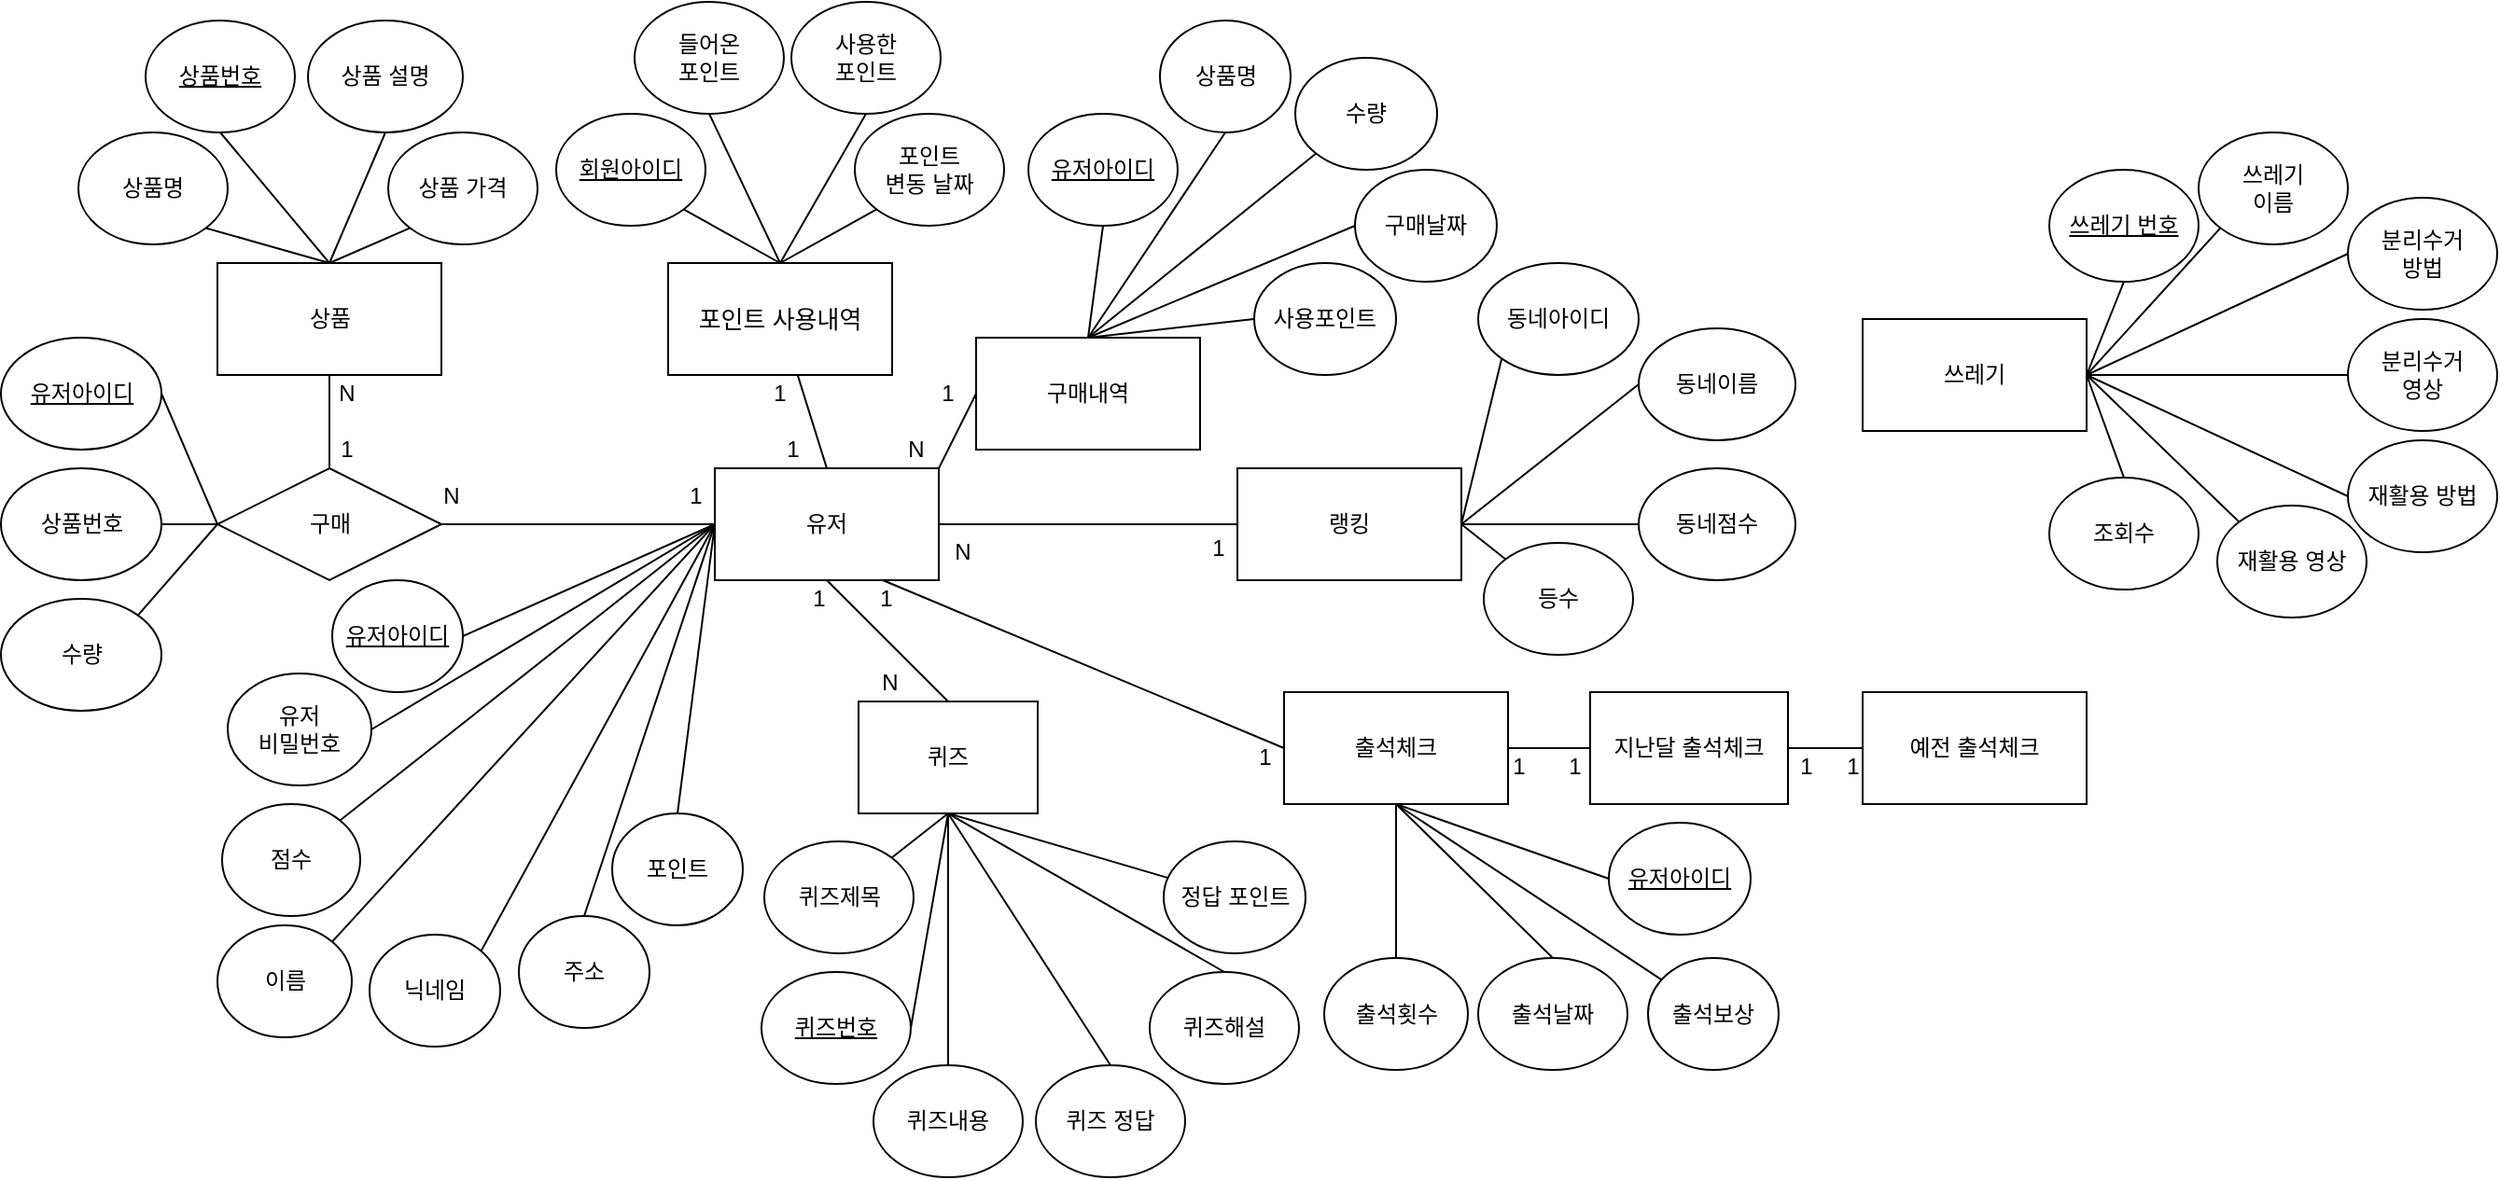 <mxfile version="22.1.11" type="github">
  <diagram name="Page-1" id="ulOpeF8nahXcdeIZI8J-">
    <mxGraphModel dx="2190" dy="2034" grid="1" gridSize="10" guides="1" tooltips="1" connect="1" arrows="1" fold="1" page="1" pageScale="1" pageWidth="827" pageHeight="1169" math="0" shadow="0">
      <root>
        <mxCell id="0" />
        <mxCell id="1" parent="0" />
        <mxCell id="NCgDVOWuUd7d639b9hfE-2" value="유저" style="rounded=0;whiteSpace=wrap;html=1;" parent="1" vertex="1">
          <mxGeometry x="-5" y="110" width="120" height="60" as="geometry" />
        </mxCell>
        <mxCell id="NCgDVOWuUd7d639b9hfE-3" value="상품" style="rounded=0;whiteSpace=wrap;html=1;" parent="1" vertex="1">
          <mxGeometry x="-271.5" width="120" height="60" as="geometry" />
        </mxCell>
        <mxCell id="NCgDVOWuUd7d639b9hfE-4" value="&lt;font style=&quot;font-size: 12px;&quot;&gt;쓰레기&lt;/font&gt;" style="rounded=0;whiteSpace=wrap;html=1;" parent="1" vertex="1">
          <mxGeometry x="610" y="30" width="120" height="60" as="geometry" />
        </mxCell>
        <mxCell id="NCgDVOWuUd7d639b9hfE-5" value="&lt;u&gt;쓰레기 번호&lt;/u&gt;" style="ellipse;whiteSpace=wrap;html=1;" parent="1" vertex="1">
          <mxGeometry x="710" y="-50" width="80" height="60" as="geometry" />
        </mxCell>
        <mxCell id="NCgDVOWuUd7d639b9hfE-6" value="&lt;u&gt;유저아이디&lt;/u&gt;" style="ellipse;whiteSpace=wrap;html=1;" parent="1" vertex="1">
          <mxGeometry x="474" y="300" width="76" height="60" as="geometry" />
        </mxCell>
        <mxCell id="NCgDVOWuUd7d639b9hfE-7" value="&lt;u&gt;회원아이디&lt;/u&gt;" style="ellipse;whiteSpace=wrap;html=1;" parent="1" vertex="1">
          <mxGeometry x="-90" y="-80" width="80" height="60" as="geometry" />
        </mxCell>
        <mxCell id="NCgDVOWuUd7d639b9hfE-8" value="출석보상" style="ellipse;whiteSpace=wrap;html=1;" parent="1" vertex="1">
          <mxGeometry x="495" y="372.5" width="70" height="60" as="geometry" />
        </mxCell>
        <mxCell id="NCgDVOWuUd7d639b9hfE-9" value="출석날짜" style="ellipse;whiteSpace=wrap;html=1;" parent="1" vertex="1">
          <mxGeometry x="404" y="372.5" width="80" height="60" as="geometry" />
        </mxCell>
        <mxCell id="NCgDVOWuUd7d639b9hfE-10" value="출석횟수" style="ellipse;whiteSpace=wrap;html=1;" parent="1" vertex="1">
          <mxGeometry x="321.5" y="372.5" width="77" height="60" as="geometry" />
        </mxCell>
        <mxCell id="NCgDVOWuUd7d639b9hfE-11" value="&lt;u&gt;퀴즈번호&lt;/u&gt;" style="ellipse;whiteSpace=wrap;html=1;" parent="1" vertex="1">
          <mxGeometry x="20" y="380" width="80" height="60" as="geometry" />
        </mxCell>
        <mxCell id="NCgDVOWuUd7d639b9hfE-12" value="상품 가격" style="ellipse;whiteSpace=wrap;html=1;" parent="1" vertex="1">
          <mxGeometry x="-180" y="-70" width="80" height="60" as="geometry" />
        </mxCell>
        <mxCell id="NCgDVOWuUd7d639b9hfE-13" value="상품 설명" style="ellipse;whiteSpace=wrap;html=1;" parent="1" vertex="1">
          <mxGeometry x="-223" y="-130" width="83" height="60" as="geometry" />
        </mxCell>
        <mxCell id="NCgDVOWuUd7d639b9hfE-14" value="&lt;u&gt;상품번호&lt;/u&gt;" style="ellipse;whiteSpace=wrap;html=1;" parent="1" vertex="1">
          <mxGeometry x="-310" y="-130" width="80" height="60" as="geometry" />
        </mxCell>
        <mxCell id="NCgDVOWuUd7d639b9hfE-15" value="상품명" style="ellipse;whiteSpace=wrap;html=1;" parent="1" vertex="1">
          <mxGeometry x="-346" y="-70" width="80" height="60" as="geometry" />
        </mxCell>
        <mxCell id="NCgDVOWuUd7d639b9hfE-16" value="&lt;u&gt;유저아이디&lt;/u&gt;" style="ellipse;whiteSpace=wrap;html=1;" parent="1" vertex="1">
          <mxGeometry x="-210" y="170" width="70" height="60" as="geometry" />
        </mxCell>
        <mxCell id="NCgDVOWuUd7d639b9hfE-18" value="포인트" style="ellipse;whiteSpace=wrap;html=1;" parent="1" vertex="1">
          <mxGeometry x="-60" y="295" width="70" height="60" as="geometry" />
        </mxCell>
        <mxCell id="NCgDVOWuUd7d639b9hfE-20" value="주소" style="ellipse;whiteSpace=wrap;html=1;" parent="1" vertex="1">
          <mxGeometry x="-110" y="350" width="70" height="60" as="geometry" />
        </mxCell>
        <mxCell id="NCgDVOWuUd7d639b9hfE-21" value="이름" style="ellipse;whiteSpace=wrap;html=1;" parent="1" vertex="1">
          <mxGeometry x="-271.5" y="355" width="72" height="60" as="geometry" />
        </mxCell>
        <mxCell id="NCgDVOWuUd7d639b9hfE-22" value="유저&lt;br&gt;비밀번호" style="ellipse;whiteSpace=wrap;html=1;" parent="1" vertex="1">
          <mxGeometry x="-266" y="220" width="77" height="60" as="geometry" />
        </mxCell>
        <mxCell id="NCgDVOWuUd7d639b9hfE-23" value="" style="endArrow=none;html=1;rounded=0;exitX=1;exitY=0.5;exitDx=0;exitDy=0;entryX=0;entryY=0.5;entryDx=0;entryDy=0;" parent="1" source="NCgDVOWuUd7d639b9hfE-16" target="NCgDVOWuUd7d639b9hfE-2" edge="1">
          <mxGeometry width="50" height="50" relative="1" as="geometry">
            <mxPoint x="390" y="340" as="sourcePoint" />
            <mxPoint x="35" y="280" as="targetPoint" />
          </mxGeometry>
        </mxCell>
        <mxCell id="NCgDVOWuUd7d639b9hfE-25" value="" style="endArrow=none;html=1;rounded=0;exitX=1;exitY=0;exitDx=0;exitDy=0;entryX=0;entryY=0.5;entryDx=0;entryDy=0;" parent="1" source="NCgDVOWuUd7d639b9hfE-19" target="NCgDVOWuUd7d639b9hfE-2" edge="1">
          <mxGeometry width="50" height="50" relative="1" as="geometry">
            <mxPoint x="340" y="500" as="sourcePoint" />
            <mxPoint x="390" y="450" as="targetPoint" />
          </mxGeometry>
        </mxCell>
        <mxCell id="NCgDVOWuUd7d639b9hfE-26" value="" style="endArrow=none;html=1;rounded=0;exitX=0.5;exitY=0;exitDx=0;exitDy=0;entryX=0;entryY=0.5;entryDx=0;entryDy=0;" parent="1" source="NCgDVOWuUd7d639b9hfE-20" target="NCgDVOWuUd7d639b9hfE-2" edge="1">
          <mxGeometry width="50" height="50" relative="1" as="geometry">
            <mxPoint x="350" y="510" as="sourcePoint" />
            <mxPoint x="400" y="460" as="targetPoint" />
          </mxGeometry>
        </mxCell>
        <mxCell id="NCgDVOWuUd7d639b9hfE-27" value="" style="endArrow=none;html=1;rounded=0;exitX=1;exitY=0;exitDx=0;exitDy=0;entryX=0;entryY=0.5;entryDx=0;entryDy=0;" parent="1" source="NCgDVOWuUd7d639b9hfE-21" target="NCgDVOWuUd7d639b9hfE-2" edge="1">
          <mxGeometry width="50" height="50" relative="1" as="geometry">
            <mxPoint x="360" y="520" as="sourcePoint" />
            <mxPoint x="410" y="470" as="targetPoint" />
          </mxGeometry>
        </mxCell>
        <mxCell id="NCgDVOWuUd7d639b9hfE-28" value="" style="endArrow=none;html=1;rounded=0;exitX=0.5;exitY=0;exitDx=0;exitDy=0;entryX=0;entryY=0.5;entryDx=0;entryDy=0;" parent="1" source="NCgDVOWuUd7d639b9hfE-18" target="NCgDVOWuUd7d639b9hfE-2" edge="1">
          <mxGeometry width="50" height="50" relative="1" as="geometry">
            <mxPoint x="370" y="530" as="sourcePoint" />
            <mxPoint x="420" y="480" as="targetPoint" />
          </mxGeometry>
        </mxCell>
        <mxCell id="NCgDVOWuUd7d639b9hfE-29" value="" style="endArrow=none;html=1;rounded=0;exitX=1;exitY=0;exitDx=0;exitDy=0;entryX=0;entryY=0.5;entryDx=0;entryDy=0;" parent="1" source="NCgDVOWuUd7d639b9hfE-17" target="NCgDVOWuUd7d639b9hfE-2" edge="1">
          <mxGeometry width="50" height="50" relative="1" as="geometry">
            <mxPoint x="380" y="540" as="sourcePoint" />
            <mxPoint x="430" y="490" as="targetPoint" />
          </mxGeometry>
        </mxCell>
        <mxCell id="NCgDVOWuUd7d639b9hfE-30" value="" style="endArrow=none;html=1;rounded=0;exitX=0.5;exitY=0;exitDx=0;exitDy=0;entryX=0.5;entryY=1;entryDx=0;entryDy=0;" parent="1" source="NCgDVOWuUd7d639b9hfE-41" target="NCgDVOWuUd7d639b9hfE-3" edge="1">
          <mxGeometry width="50" height="50" relative="1" as="geometry">
            <mxPoint x="240" y="160" as="sourcePoint" />
            <mxPoint x="170" y="-30" as="targetPoint" />
          </mxGeometry>
        </mxCell>
        <mxCell id="NCgDVOWuUd7d639b9hfE-31" value="" style="endArrow=none;html=1;rounded=0;entryX=0.5;entryY=1;entryDx=0;entryDy=0;exitX=0.5;exitY=0;exitDx=0;exitDy=0;" parent="1" source="NCgDVOWuUd7d639b9hfE-3" target="NCgDVOWuUd7d639b9hfE-13" edge="1">
          <mxGeometry width="50" height="50" relative="1" as="geometry">
            <mxPoint x="360" y="110" as="sourcePoint" />
            <mxPoint x="410" y="60" as="targetPoint" />
          </mxGeometry>
        </mxCell>
        <mxCell id="NCgDVOWuUd7d639b9hfE-32" value="" style="endArrow=none;html=1;rounded=0;entryX=0;entryY=1;entryDx=0;entryDy=0;exitX=0.5;exitY=0;exitDx=0;exitDy=0;" parent="1" source="NCgDVOWuUd7d639b9hfE-3" target="NCgDVOWuUd7d639b9hfE-12" edge="1">
          <mxGeometry width="50" height="50" relative="1" as="geometry">
            <mxPoint x="545" y="90" as="sourcePoint" />
            <mxPoint x="595" y="40" as="targetPoint" />
          </mxGeometry>
        </mxCell>
        <mxCell id="NCgDVOWuUd7d639b9hfE-33" value="" style="endArrow=none;html=1;rounded=0;entryX=0.5;entryY=1;entryDx=0;entryDy=0;exitX=0.5;exitY=0;exitDx=0;exitDy=0;" parent="1" source="NCgDVOWuUd7d639b9hfE-3" target="NCgDVOWuUd7d639b9hfE-14" edge="1">
          <mxGeometry width="50" height="50" relative="1" as="geometry">
            <mxPoint x="465" y="55" as="sourcePoint" />
            <mxPoint x="515" y="5" as="targetPoint" />
          </mxGeometry>
        </mxCell>
        <mxCell id="NCgDVOWuUd7d639b9hfE-34" value="" style="endArrow=none;html=1;rounded=0;entryX=0;entryY=0.5;entryDx=0;entryDy=0;exitX=1;exitY=0.5;exitDx=0;exitDy=0;" parent="1" source="NCgDVOWuUd7d639b9hfE-41" target="NCgDVOWuUd7d639b9hfE-2" edge="1">
          <mxGeometry width="50" height="50" relative="1" as="geometry">
            <mxPoint x="364" y="380" as="sourcePoint" />
            <mxPoint x="414" y="330" as="targetPoint" />
          </mxGeometry>
        </mxCell>
        <mxCell id="NCgDVOWuUd7d639b9hfE-35" value="" style="endArrow=none;html=1;rounded=0;entryX=0.5;entryY=1;entryDx=0;entryDy=0;exitX=0.5;exitY=0;exitDx=0;exitDy=0;" parent="1" source="NCgDVOWuUd7d639b9hfE-42" target="NCgDVOWuUd7d639b9hfE-2" edge="1">
          <mxGeometry width="50" height="50" relative="1" as="geometry">
            <mxPoint x="250" y="650" as="sourcePoint" />
            <mxPoint x="625" y="490" as="targetPoint" />
          </mxGeometry>
        </mxCell>
        <mxCell id="NCgDVOWuUd7d639b9hfE-36" value="" style="endArrow=none;html=1;rounded=0;exitX=0.5;exitY=1;exitDx=0;exitDy=0;entryX=0.5;entryY=0;entryDx=0;entryDy=0;" parent="1" source="NCgDVOWuUd7d639b9hfE-59" target="NCgDVOWuUd7d639b9hfE-10" edge="1">
          <mxGeometry width="50" height="50" relative="1" as="geometry">
            <mxPoint x="262" y="490" as="sourcePoint" />
            <mxPoint x="390" y="330" as="targetPoint" />
          </mxGeometry>
        </mxCell>
        <mxCell id="NCgDVOWuUd7d639b9hfE-37" value="" style="endArrow=none;html=1;rounded=0;entryX=0.75;entryY=1;entryDx=0;entryDy=0;exitX=0;exitY=0.5;exitDx=0;exitDy=0;" parent="1" source="NCgDVOWuUd7d639b9hfE-59" target="NCgDVOWuUd7d639b9hfE-2" edge="1">
          <mxGeometry width="50" height="50" relative="1" as="geometry">
            <mxPoint x="600" y="590" as="sourcePoint" />
            <mxPoint x="650" y="540" as="targetPoint" />
          </mxGeometry>
        </mxCell>
        <mxCell id="NCgDVOWuUd7d639b9hfE-38" value="" style="endArrow=none;html=1;rounded=0;entryX=0;entryY=0.5;entryDx=0;entryDy=0;exitX=0.5;exitY=1;exitDx=0;exitDy=0;" parent="1" source="NCgDVOWuUd7d639b9hfE-59" target="NCgDVOWuUd7d639b9hfE-6" edge="1">
          <mxGeometry width="50" height="50" relative="1" as="geometry">
            <mxPoint x="310" y="760" as="sourcePoint" />
            <mxPoint x="556" y="870" as="targetPoint" />
          </mxGeometry>
        </mxCell>
        <mxCell id="NCgDVOWuUd7d639b9hfE-39" value="" style="endArrow=none;html=1;rounded=0;exitX=0.5;exitY=1;exitDx=0;exitDy=0;" parent="1" source="NCgDVOWuUd7d639b9hfE-59" target="NCgDVOWuUd7d639b9hfE-8" edge="1">
          <mxGeometry width="50" height="50" relative="1" as="geometry">
            <mxPoint x="310" y="760" as="sourcePoint" />
            <mxPoint x="686" y="910" as="targetPoint" />
          </mxGeometry>
        </mxCell>
        <mxCell id="NCgDVOWuUd7d639b9hfE-40" value="" style="endArrow=none;html=1;rounded=0;entryX=1;entryY=1;entryDx=0;entryDy=0;exitX=0.5;exitY=0;exitDx=0;exitDy=0;" parent="1" source="NCgDVOWuUd7d639b9hfE-3" target="NCgDVOWuUd7d639b9hfE-15" edge="1">
          <mxGeometry width="50" height="50" relative="1" as="geometry">
            <mxPoint x="485" y="-70" as="sourcePoint" />
            <mxPoint x="535" y="-120" as="targetPoint" />
          </mxGeometry>
        </mxCell>
        <mxCell id="NCgDVOWuUd7d639b9hfE-41" value="구매" style="shape=rhombus;perimeter=rhombusPerimeter;whiteSpace=wrap;html=1;align=center;" parent="1" vertex="1">
          <mxGeometry x="-271.5" y="110" width="120" height="60" as="geometry" />
        </mxCell>
        <mxCell id="NCgDVOWuUd7d639b9hfE-42" value="퀴즈" style="rounded=0;whiteSpace=wrap;html=1;" parent="1" vertex="1">
          <mxGeometry x="72" y="235" width="96" height="60" as="geometry" />
        </mxCell>
        <mxCell id="NCgDVOWuUd7d639b9hfE-46" value="" style="endArrow=none;html=1;rounded=0;entryX=0.5;entryY=0;entryDx=0;entryDy=0;exitX=0.5;exitY=1;exitDx=0;exitDy=0;" parent="1" source="NCgDVOWuUd7d639b9hfE-59" target="NCgDVOWuUd7d639b9hfE-9" edge="1">
          <mxGeometry width="50" height="50" relative="1" as="geometry">
            <mxPoint x="310" y="760" as="sourcePoint" />
            <mxPoint x="576" y="1020" as="targetPoint" />
          </mxGeometry>
        </mxCell>
        <mxCell id="NCgDVOWuUd7d639b9hfE-47" value="" style="endArrow=none;html=1;rounded=0;entryX=1;entryY=0.5;entryDx=0;entryDy=0;exitX=0.5;exitY=1;exitDx=0;exitDy=0;" parent="1" source="NCgDVOWuUd7d639b9hfE-42" target="NCgDVOWuUd7d639b9hfE-11" edge="1">
          <mxGeometry width="50" height="50" relative="1" as="geometry">
            <mxPoint x="110" y="530" as="sourcePoint" />
            <mxPoint x="455" y="750" as="targetPoint" />
          </mxGeometry>
        </mxCell>
        <mxCell id="NCgDVOWuUd7d639b9hfE-48" value="" style="endArrow=none;html=1;rounded=0;exitX=0.5;exitY=1;exitDx=0;exitDy=0;entryX=1;entryY=0;entryDx=0;entryDy=0;" parent="1" source="NCgDVOWuUd7d639b9hfE-42" target="NCgDVOWuUd7d639b9hfE-53" edge="1">
          <mxGeometry width="50" height="50" relative="1" as="geometry">
            <mxPoint x="415" y="810" as="sourcePoint" />
            <mxPoint x="465" y="760" as="targetPoint" />
          </mxGeometry>
        </mxCell>
        <mxCell id="NCgDVOWuUd7d639b9hfE-49" value="" style="endArrow=none;html=1;rounded=0;entryX=0.5;entryY=0;entryDx=0;entryDy=0;exitX=0.5;exitY=1;exitDx=0;exitDy=0;" parent="1" source="NCgDVOWuUd7d639b9hfE-42" target="NCgDVOWuUd7d639b9hfE-55" edge="1">
          <mxGeometry width="50" height="50" relative="1" as="geometry">
            <mxPoint x="120" y="560" as="sourcePoint" />
            <mxPoint x="475" y="770" as="targetPoint" />
          </mxGeometry>
        </mxCell>
        <mxCell id="NCgDVOWuUd7d639b9hfE-50" value="" style="endArrow=none;html=1;rounded=0;entryX=0.5;entryY=0;entryDx=0;entryDy=0;exitX=0.5;exitY=1;exitDx=0;exitDy=0;" parent="1" source="NCgDVOWuUd7d639b9hfE-42" target="NCgDVOWuUd7d639b9hfE-56" edge="1">
          <mxGeometry width="50" height="50" relative="1" as="geometry">
            <mxPoint x="120" y="560" as="sourcePoint" />
            <mxPoint x="485" y="780" as="targetPoint" />
          </mxGeometry>
        </mxCell>
        <mxCell id="NCgDVOWuUd7d639b9hfE-51" value="" style="endArrow=none;html=1;rounded=0;exitX=0.5;exitY=0;exitDx=0;exitDy=0;entryX=0.5;entryY=1;entryDx=0;entryDy=0;" parent="1" source="NCgDVOWuUd7d639b9hfE-57" target="NCgDVOWuUd7d639b9hfE-42" edge="1">
          <mxGeometry width="50" height="50" relative="1" as="geometry">
            <mxPoint x="445" y="840" as="sourcePoint" />
            <mxPoint x="130" y="550" as="targetPoint" />
          </mxGeometry>
        </mxCell>
        <mxCell id="NCgDVOWuUd7d639b9hfE-52" value="" style="endArrow=none;html=1;rounded=0;entryX=0.5;entryY=1;entryDx=0;entryDy=0;" parent="1" source="NCgDVOWuUd7d639b9hfE-54" target="NCgDVOWuUd7d639b9hfE-42" edge="1">
          <mxGeometry width="50" height="50" relative="1" as="geometry">
            <mxPoint x="455" y="850" as="sourcePoint" />
            <mxPoint x="505" y="800" as="targetPoint" />
          </mxGeometry>
        </mxCell>
        <mxCell id="NCgDVOWuUd7d639b9hfE-53" value="퀴즈제목" style="ellipse;whiteSpace=wrap;html=1;" parent="1" vertex="1">
          <mxGeometry x="21.5" y="310" width="80" height="60" as="geometry" />
        </mxCell>
        <mxCell id="NCgDVOWuUd7d639b9hfE-54" value="정답 포인트" style="ellipse;whiteSpace=wrap;html=1;" parent="1" vertex="1">
          <mxGeometry x="235.5" y="310" width="76" height="60" as="geometry" />
        </mxCell>
        <mxCell id="NCgDVOWuUd7d639b9hfE-55" value="퀴즈내용" style="ellipse;whiteSpace=wrap;html=1;" parent="1" vertex="1">
          <mxGeometry x="80" y="430" width="80" height="60" as="geometry" />
        </mxCell>
        <mxCell id="NCgDVOWuUd7d639b9hfE-56" value="퀴즈 정답" style="ellipse;whiteSpace=wrap;html=1;" parent="1" vertex="1">
          <mxGeometry x="167" y="430" width="80" height="60" as="geometry" />
        </mxCell>
        <mxCell id="NCgDVOWuUd7d639b9hfE-57" value="퀴즈해설" style="ellipse;whiteSpace=wrap;html=1;" parent="1" vertex="1">
          <mxGeometry x="228" y="380" width="80" height="60" as="geometry" />
        </mxCell>
        <mxCell id="NCgDVOWuUd7d639b9hfE-59" value="출석체크" style="rounded=0;whiteSpace=wrap;html=1;" parent="1" vertex="1">
          <mxGeometry x="300" y="230" width="120" height="60" as="geometry" />
        </mxCell>
        <mxCell id="NCgDVOWuUd7d639b9hfE-61" value="1" style="text;html=1;strokeColor=none;fillColor=none;align=center;verticalAlign=middle;whiteSpace=wrap;rounded=0;" parent="1" vertex="1">
          <mxGeometry x="-217" y="90" width="30" height="20" as="geometry" />
        </mxCell>
        <mxCell id="NCgDVOWuUd7d639b9hfE-62" value="" style="endArrow=none;html=1;rounded=0;entryX=1;entryY=0.5;entryDx=0;entryDy=0;exitX=0;exitY=0.5;exitDx=0;exitDy=0;" parent="1" source="NCgDVOWuUd7d639b9hfE-64" target="NCgDVOWuUd7d639b9hfE-59" edge="1">
          <mxGeometry width="50" height="50" relative="1" as="geometry">
            <mxPoint x="296" y="980" as="sourcePoint" />
            <mxPoint x="346" y="760" as="targetPoint" />
          </mxGeometry>
        </mxCell>
        <mxCell id="NCgDVOWuUd7d639b9hfE-63" value="" style="endArrow=none;html=1;rounded=0;exitX=1;exitY=0.5;exitDx=0;exitDy=0;entryX=0;entryY=0.5;entryDx=0;entryDy=0;" parent="1" source="NCgDVOWuUd7d639b9hfE-2" target="NCgDVOWuUd7d639b9hfE-72" edge="1">
          <mxGeometry width="50" height="50" relative="1" as="geometry">
            <mxPoint x="550" y="530" as="sourcePoint" />
            <mxPoint x="450" y="450" as="targetPoint" />
          </mxGeometry>
        </mxCell>
        <mxCell id="NCgDVOWuUd7d639b9hfE-64" value="지난달 출석체크" style="rounded=0;whiteSpace=wrap;html=1;" parent="1" vertex="1">
          <mxGeometry x="464" y="230" width="106" height="60" as="geometry" />
        </mxCell>
        <mxCell id="NCgDVOWuUd7d639b9hfE-65" value="" style="endArrow=none;html=1;rounded=0;entryX=1;entryY=0.5;entryDx=0;entryDy=0;" parent="1" source="NCgDVOWuUd7d639b9hfE-66" target="NCgDVOWuUd7d639b9hfE-64" edge="1">
          <mxGeometry width="50" height="50" relative="1" as="geometry">
            <mxPoint x="546" y="1090" as="sourcePoint" />
            <mxPoint x="550" y="860" as="targetPoint" />
          </mxGeometry>
        </mxCell>
        <mxCell id="NCgDVOWuUd7d639b9hfE-66" value="예전 출석체크" style="rounded=0;whiteSpace=wrap;html=1;" parent="1" vertex="1">
          <mxGeometry x="610" y="230" width="120" height="60" as="geometry" />
        </mxCell>
        <mxCell id="NCgDVOWuUd7d639b9hfE-72" value="랭킹" style="rounded=0;whiteSpace=wrap;html=1;" parent="1" vertex="1">
          <mxGeometry x="275" y="110" width="120" height="60" as="geometry" />
        </mxCell>
        <mxCell id="NCgDVOWuUd7d639b9hfE-75" value="" style="endArrow=none;html=1;rounded=0;exitX=1;exitY=0.5;exitDx=0;exitDy=0;entryX=0;entryY=1;entryDx=0;entryDy=0;" parent="1" source="NCgDVOWuUd7d639b9hfE-72" target="NCgDVOWuUd7d639b9hfE-90" edge="1">
          <mxGeometry width="50" height="50" relative="1" as="geometry">
            <mxPoint x="624" y="670" as="sourcePoint" />
            <mxPoint x="624" y="250" as="targetPoint" />
          </mxGeometry>
        </mxCell>
        <mxCell id="NCgDVOWuUd7d639b9hfE-76" value="" style="endArrow=none;html=1;rounded=0;entryX=1;entryY=0.5;entryDx=0;entryDy=0;exitX=0;exitY=0.5;exitDx=0;exitDy=0;" parent="1" source="NCgDVOWuUd7d639b9hfE-89" target="NCgDVOWuUd7d639b9hfE-72" edge="1">
          <mxGeometry width="50" height="50" relative="1" as="geometry">
            <mxPoint x="624" y="310" as="sourcePoint" />
            <mxPoint x="634" y="560" as="targetPoint" />
          </mxGeometry>
        </mxCell>
        <mxCell id="NCgDVOWuUd7d639b9hfE-77" value="" style="endArrow=none;html=1;rounded=0;entryX=1;entryY=0.5;entryDx=0;entryDy=0;exitX=0;exitY=0.5;exitDx=0;exitDy=0;" parent="1" source="NCgDVOWuUd7d639b9hfE-88" target="NCgDVOWuUd7d639b9hfE-72" edge="1">
          <mxGeometry width="50" height="50" relative="1" as="geometry">
            <mxPoint x="634" y="340" as="sourcePoint" />
            <mxPoint x="644" y="570" as="targetPoint" />
          </mxGeometry>
        </mxCell>
        <mxCell id="NCgDVOWuUd7d639b9hfE-78" value="" style="endArrow=none;html=1;rounded=0;entryX=1;entryY=0.5;entryDx=0;entryDy=0;exitX=0;exitY=0;exitDx=0;exitDy=0;" parent="1" source="NCgDVOWuUd7d639b9hfE-87" target="NCgDVOWuUd7d639b9hfE-72" edge="1">
          <mxGeometry width="50" height="50" relative="1" as="geometry">
            <mxPoint x="614" y="380" as="sourcePoint" />
            <mxPoint x="654" y="580" as="targetPoint" />
          </mxGeometry>
        </mxCell>
        <mxCell id="NCgDVOWuUd7d639b9hfE-80" value="" style="endArrow=none;html=1;rounded=0;exitX=0.5;exitY=0;exitDx=0;exitDy=0;" parent="1" source="NCgDVOWuUd7d639b9hfE-2" target="NCgDVOWuUd7d639b9hfE-99" edge="1">
          <mxGeometry width="50" height="50" relative="1" as="geometry">
            <mxPoint x="380" y="390" as="sourcePoint" />
            <mxPoint x="430" y="-80" as="targetPoint" />
          </mxGeometry>
        </mxCell>
        <mxCell id="NCgDVOWuUd7d639b9hfE-81" value="" style="endArrow=none;html=1;rounded=0;exitX=1;exitY=0;exitDx=0;exitDy=0;entryX=0;entryY=0.5;entryDx=0;entryDy=0;" parent="1" source="NCgDVOWuUd7d639b9hfE-2" target="NCgDVOWuUd7d639b9hfE-100" edge="1">
          <mxGeometry width="50" height="50" relative="1" as="geometry">
            <mxPoint x="439.5" y="420" as="sourcePoint" />
            <mxPoint x="470" y="170" as="targetPoint" />
          </mxGeometry>
        </mxCell>
        <mxCell id="NCgDVOWuUd7d639b9hfE-82" value="" style="endArrow=none;html=1;rounded=0;exitX=0.5;exitY=0;exitDx=0;exitDy=0;entryX=1;entryY=1;entryDx=0;entryDy=0;" parent="1" source="NCgDVOWuUd7d639b9hfE-99" target="NCgDVOWuUd7d639b9hfE-7" edge="1">
          <mxGeometry width="50" height="50" relative="1" as="geometry">
            <mxPoint x="570" y="-110" as="sourcePoint" />
            <mxPoint x="420" y="-350" as="targetPoint" />
          </mxGeometry>
        </mxCell>
        <mxCell id="NCgDVOWuUd7d639b9hfE-83" value="" style="endArrow=none;html=1;rounded=0;exitX=0.5;exitY=0;exitDx=0;exitDy=0;entryX=0.5;entryY=1;entryDx=0;entryDy=0;" parent="1" source="NCgDVOWuUd7d639b9hfE-99" target="NCgDVOWuUd7d639b9hfE-111" edge="1">
          <mxGeometry width="50" height="50" relative="1" as="geometry">
            <mxPoint x="580" y="-100" as="sourcePoint" />
            <mxPoint x="500" y="-330" as="targetPoint" />
          </mxGeometry>
        </mxCell>
        <mxCell id="NCgDVOWuUd7d639b9hfE-84" value="수량" style="ellipse;whiteSpace=wrap;html=1;" parent="1" vertex="1">
          <mxGeometry x="-387.5" y="180" width="86" height="60" as="geometry" />
        </mxCell>
        <mxCell id="NCgDVOWuUd7d639b9hfE-85" value="상품번호" style="ellipse;whiteSpace=wrap;html=1;" parent="1" vertex="1">
          <mxGeometry x="-387.5" y="110" width="86" height="60" as="geometry" />
        </mxCell>
        <mxCell id="NCgDVOWuUd7d639b9hfE-86" value="&lt;u&gt;유저아이디&lt;/u&gt;" style="ellipse;whiteSpace=wrap;html=1;" parent="1" vertex="1">
          <mxGeometry x="-387.5" y="40" width="86" height="60" as="geometry" />
        </mxCell>
        <mxCell id="NCgDVOWuUd7d639b9hfE-87" value="등수" style="ellipse;whiteSpace=wrap;html=1;" parent="1" vertex="1">
          <mxGeometry x="407" y="150" width="80" height="60" as="geometry" />
        </mxCell>
        <mxCell id="NCgDVOWuUd7d639b9hfE-88" value="동네점수" style="ellipse;whiteSpace=wrap;html=1;" parent="1" vertex="1">
          <mxGeometry x="490" y="110" width="84" height="60" as="geometry" />
        </mxCell>
        <mxCell id="NCgDVOWuUd7d639b9hfE-89" value="동네이름" style="ellipse;whiteSpace=wrap;html=1;" parent="1" vertex="1">
          <mxGeometry x="490" y="35" width="84" height="60" as="geometry" />
        </mxCell>
        <mxCell id="NCgDVOWuUd7d639b9hfE-90" value="동네아이디" style="ellipse;whiteSpace=wrap;html=1;" parent="1" vertex="1">
          <mxGeometry x="404" width="86" height="60" as="geometry" />
        </mxCell>
        <mxCell id="NCgDVOWuUd7d639b9hfE-91" value="" style="endArrow=none;html=1;rounded=0;exitX=0;exitY=0.5;exitDx=0;exitDy=0;entryX=1;entryY=0;entryDx=0;entryDy=0;" parent="1" source="NCgDVOWuUd7d639b9hfE-41" target="NCgDVOWuUd7d639b9hfE-84" edge="1">
          <mxGeometry width="50" height="50" relative="1" as="geometry">
            <mxPoint x="-150" y="90" as="sourcePoint" />
            <mxPoint x="-80" y="-60" as="targetPoint" />
          </mxGeometry>
        </mxCell>
        <mxCell id="NCgDVOWuUd7d639b9hfE-92" value="" style="endArrow=none;html=1;rounded=0;exitX=0;exitY=0.5;exitDx=0;exitDy=0;entryX=1;entryY=0.5;entryDx=0;entryDy=0;" parent="1" source="NCgDVOWuUd7d639b9hfE-41" target="NCgDVOWuUd7d639b9hfE-85" edge="1">
          <mxGeometry width="50" height="50" relative="1" as="geometry">
            <mxPoint x="-135" y="40" as="sourcePoint" />
            <mxPoint x="-60" y="-80" as="targetPoint" />
          </mxGeometry>
        </mxCell>
        <mxCell id="NCgDVOWuUd7d639b9hfE-93" value="" style="endArrow=none;html=1;rounded=0;exitX=0;exitY=0.5;exitDx=0;exitDy=0;entryX=1;entryY=0.5;entryDx=0;entryDy=0;" parent="1" source="NCgDVOWuUd7d639b9hfE-41" target="NCgDVOWuUd7d639b9hfE-86" edge="1">
          <mxGeometry width="50" height="50" relative="1" as="geometry">
            <mxPoint x="-50" y="-5" as="sourcePoint" />
            <mxPoint x="-30" y="-100" as="targetPoint" />
          </mxGeometry>
        </mxCell>
        <mxCell id="NCgDVOWuUd7d639b9hfE-96" value="N" style="text;html=1;strokeColor=none;fillColor=none;align=center;verticalAlign=middle;whiteSpace=wrap;rounded=0;" parent="1" vertex="1">
          <mxGeometry x="-215" y="55" width="26" height="30" as="geometry" />
        </mxCell>
        <mxCell id="NCgDVOWuUd7d639b9hfE-99" value="&lt;font style=&quot;font-size: 13px;&quot;&gt;포인트 사용내역&lt;/font&gt;" style="rounded=0;whiteSpace=wrap;html=1;" parent="1" vertex="1">
          <mxGeometry x="-30" width="120" height="60" as="geometry" />
        </mxCell>
        <mxCell id="NCgDVOWuUd7d639b9hfE-100" value="구매내역" style="rounded=0;whiteSpace=wrap;html=1;" parent="1" vertex="1">
          <mxGeometry x="135" y="40" width="120" height="60" as="geometry" />
        </mxCell>
        <mxCell id="NCgDVOWuUd7d639b9hfE-105" value="" style="endArrow=none;html=1;rounded=0;exitX=0.5;exitY=0;exitDx=0;exitDy=0;entryX=0.5;entryY=1;entryDx=0;entryDy=0;" parent="1" source="NCgDVOWuUd7d639b9hfE-99" target="NCgDVOWuUd7d639b9hfE-113" edge="1">
          <mxGeometry width="50" height="50" relative="1" as="geometry">
            <mxPoint x="590" y="-90" as="sourcePoint" />
            <mxPoint x="560" y="-320" as="targetPoint" />
          </mxGeometry>
        </mxCell>
        <mxCell id="NCgDVOWuUd7d639b9hfE-106" value="" style="endArrow=none;html=1;rounded=0;exitX=0.5;exitY=0;exitDx=0;exitDy=0;entryX=0;entryY=1;entryDx=0;entryDy=0;" parent="1" source="NCgDVOWuUd7d639b9hfE-99" target="NCgDVOWuUd7d639b9hfE-112" edge="1">
          <mxGeometry width="50" height="50" relative="1" as="geometry">
            <mxPoint x="600" y="-80" as="sourcePoint" />
            <mxPoint x="590" y="-270" as="targetPoint" />
          </mxGeometry>
        </mxCell>
        <mxCell id="NCgDVOWuUd7d639b9hfE-107" value="" style="endArrow=none;html=1;rounded=0;entryX=0.5;entryY=1;entryDx=0;entryDy=0;exitX=0.5;exitY=0;exitDx=0;exitDy=0;" parent="1" source="NCgDVOWuUd7d639b9hfE-100" target="NCgDVOWuUd7d639b9hfE-118" edge="1">
          <mxGeometry width="50" height="50" relative="1" as="geometry">
            <mxPoint x="560" y="250" as="sourcePoint" />
            <mxPoint x="540" y="90" as="targetPoint" />
          </mxGeometry>
        </mxCell>
        <mxCell id="NCgDVOWuUd7d639b9hfE-108" value="" style="endArrow=none;html=1;rounded=0;entryX=0.5;entryY=1;entryDx=0;entryDy=0;exitX=0.5;exitY=0;exitDx=0;exitDy=0;" parent="1" source="NCgDVOWuUd7d639b9hfE-100" target="NCgDVOWuUd7d639b9hfE-117" edge="1">
          <mxGeometry width="50" height="50" relative="1" as="geometry">
            <mxPoint x="490" y="210" as="sourcePoint" />
            <mxPoint x="600" y="80" as="targetPoint" />
          </mxGeometry>
        </mxCell>
        <mxCell id="NCgDVOWuUd7d639b9hfE-109" value="" style="endArrow=none;html=1;rounded=0;entryX=0;entryY=1;entryDx=0;entryDy=0;exitX=0.5;exitY=0;exitDx=0;exitDy=0;" parent="1" source="NCgDVOWuUd7d639b9hfE-100" target="NCgDVOWuUd7d639b9hfE-116" edge="1">
          <mxGeometry width="50" height="50" relative="1" as="geometry">
            <mxPoint x="520" y="240" as="sourcePoint" />
            <mxPoint x="680" y="70" as="targetPoint" />
          </mxGeometry>
        </mxCell>
        <mxCell id="NCgDVOWuUd7d639b9hfE-111" value="들어온&lt;br&gt;포인트" style="ellipse;whiteSpace=wrap;html=1;" parent="1" vertex="1">
          <mxGeometry x="-48" y="-140" width="80" height="60" as="geometry" />
        </mxCell>
        <mxCell id="NCgDVOWuUd7d639b9hfE-112" value="포인트&lt;br&gt;변동 날짜" style="ellipse;whiteSpace=wrap;html=1;" parent="1" vertex="1">
          <mxGeometry x="70" y="-80" width="80" height="60" as="geometry" />
        </mxCell>
        <mxCell id="NCgDVOWuUd7d639b9hfE-113" value="사용한 &lt;br&gt;포인트" style="ellipse;whiteSpace=wrap;html=1;" parent="1" vertex="1">
          <mxGeometry x="36" y="-140" width="80" height="60" as="geometry" />
        </mxCell>
        <mxCell id="NCgDVOWuUd7d639b9hfE-114" value="사용포인트" style="ellipse;whiteSpace=wrap;html=1;" parent="1" vertex="1">
          <mxGeometry x="284" width="76" height="60" as="geometry" />
        </mxCell>
        <mxCell id="NCgDVOWuUd7d639b9hfE-115" value="구매날짜" style="ellipse;whiteSpace=wrap;html=1;" parent="1" vertex="1">
          <mxGeometry x="338" y="-50" width="76" height="60" as="geometry" />
        </mxCell>
        <mxCell id="NCgDVOWuUd7d639b9hfE-116" value="수량" style="ellipse;whiteSpace=wrap;html=1;" parent="1" vertex="1">
          <mxGeometry x="306" y="-110" width="76" height="60" as="geometry" />
        </mxCell>
        <mxCell id="NCgDVOWuUd7d639b9hfE-117" value="상품명" style="ellipse;whiteSpace=wrap;html=1;" parent="1" vertex="1">
          <mxGeometry x="233.5" y="-130" width="70" height="60" as="geometry" />
        </mxCell>
        <mxCell id="NCgDVOWuUd7d639b9hfE-118" value="&lt;u&gt;유저아이디&lt;/u&gt;" style="ellipse;whiteSpace=wrap;html=1;" parent="1" vertex="1">
          <mxGeometry x="163" y="-80" width="80" height="60" as="geometry" />
        </mxCell>
        <mxCell id="NCgDVOWuUd7d639b9hfE-119" value="" style="endArrow=none;html=1;rounded=0;entryX=0;entryY=0.5;entryDx=0;entryDy=0;exitX=0.5;exitY=0;exitDx=0;exitDy=0;" parent="1" target="NCgDVOWuUd7d639b9hfE-114" edge="1" source="NCgDVOWuUd7d639b9hfE-100">
          <mxGeometry width="50" height="50" relative="1" as="geometry">
            <mxPoint x="520" y="240" as="sourcePoint" />
            <mxPoint x="710" y="230" as="targetPoint" />
          </mxGeometry>
        </mxCell>
        <mxCell id="NCgDVOWuUd7d639b9hfE-120" value="" style="endArrow=none;html=1;rounded=0;exitX=1;exitY=0.5;exitDx=0;exitDy=0;entryX=0.5;entryY=1;entryDx=0;entryDy=0;" parent="1" source="NCgDVOWuUd7d639b9hfE-4" target="NCgDVOWuUd7d639b9hfE-5" edge="1">
          <mxGeometry width="50" height="50" relative="1" as="geometry">
            <mxPoint x="460" y="230" as="sourcePoint" />
            <mxPoint x="560" y="50" as="targetPoint" />
          </mxGeometry>
        </mxCell>
        <mxCell id="NCgDVOWuUd7d639b9hfE-121" value="" style="endArrow=none;html=1;rounded=0;exitX=1;exitY=0.5;exitDx=0;exitDy=0;entryX=0;entryY=1;entryDx=0;entryDy=0;" parent="1" source="NCgDVOWuUd7d639b9hfE-4" target="NCgDVOWuUd7d639b9hfE-127" edge="1">
          <mxGeometry width="50" height="50" relative="1" as="geometry">
            <mxPoint x="500" y="300" as="sourcePoint" />
            <mxPoint x="610" y="90" as="targetPoint" />
          </mxGeometry>
        </mxCell>
        <mxCell id="NCgDVOWuUd7d639b9hfE-122" value="" style="endArrow=none;html=1;rounded=0;exitX=1;exitY=0.5;exitDx=0;exitDy=0;entryX=0;entryY=0.5;entryDx=0;entryDy=0;" parent="1" source="NCgDVOWuUd7d639b9hfE-4" target="NCgDVOWuUd7d639b9hfE-128" edge="1">
          <mxGeometry width="50" height="50" relative="1" as="geometry">
            <mxPoint x="510" y="310" as="sourcePoint" />
            <mxPoint x="640" y="140" as="targetPoint" />
          </mxGeometry>
        </mxCell>
        <mxCell id="NCgDVOWuUd7d639b9hfE-123" value="" style="endArrow=none;html=1;rounded=0;exitX=1;exitY=0.5;exitDx=0;exitDy=0;entryX=0;entryY=0.5;entryDx=0;entryDy=0;" parent="1" source="NCgDVOWuUd7d639b9hfE-4" target="NCgDVOWuUd7d639b9hfE-129" edge="1">
          <mxGeometry width="50" height="50" relative="1" as="geometry">
            <mxPoint x="520" y="320" as="sourcePoint" />
            <mxPoint x="680" y="190" as="targetPoint" />
          </mxGeometry>
        </mxCell>
        <mxCell id="NCgDVOWuUd7d639b9hfE-124" value="" style="endArrow=none;html=1;rounded=0;exitX=1;exitY=0.5;exitDx=0;exitDy=0;entryX=0;entryY=0.5;entryDx=0;entryDy=0;" parent="1" source="NCgDVOWuUd7d639b9hfE-4" target="NCgDVOWuUd7d639b9hfE-130" edge="1">
          <mxGeometry width="50" height="50" relative="1" as="geometry">
            <mxPoint x="530" y="330" as="sourcePoint" />
            <mxPoint x="700" y="250" as="targetPoint" />
          </mxGeometry>
        </mxCell>
        <mxCell id="NCgDVOWuUd7d639b9hfE-125" value="" style="endArrow=none;html=1;rounded=0;exitX=1;exitY=0.5;exitDx=0;exitDy=0;entryX=0;entryY=0;entryDx=0;entryDy=0;" parent="1" source="NCgDVOWuUd7d639b9hfE-4" target="NCgDVOWuUd7d639b9hfE-131" edge="1">
          <mxGeometry width="50" height="50" relative="1" as="geometry">
            <mxPoint x="540" y="340" as="sourcePoint" />
            <mxPoint x="670" y="380" as="targetPoint" />
          </mxGeometry>
        </mxCell>
        <mxCell id="NCgDVOWuUd7d639b9hfE-126" value="" style="endArrow=none;html=1;rounded=0;exitX=1;exitY=0.5;exitDx=0;exitDy=0;entryX=0.5;entryY=0;entryDx=0;entryDy=0;" parent="1" source="NCgDVOWuUd7d639b9hfE-4" target="NCgDVOWuUd7d639b9hfE-132" edge="1">
          <mxGeometry width="50" height="50" relative="1" as="geometry">
            <mxPoint x="550" y="350" as="sourcePoint" />
            <mxPoint x="580" y="410" as="targetPoint" />
          </mxGeometry>
        </mxCell>
        <mxCell id="NCgDVOWuUd7d639b9hfE-127" value="쓰레기&lt;br&gt;이름" style="ellipse;whiteSpace=wrap;html=1;" parent="1" vertex="1">
          <mxGeometry x="790" y="-70" width="80" height="60" as="geometry" />
        </mxCell>
        <mxCell id="NCgDVOWuUd7d639b9hfE-128" value="분리수거&lt;br&gt;방법" style="ellipse;whiteSpace=wrap;html=1;" parent="1" vertex="1">
          <mxGeometry x="870" y="-35" width="80" height="60" as="geometry" />
        </mxCell>
        <mxCell id="NCgDVOWuUd7d639b9hfE-129" value="분리수거&lt;br&gt;영상" style="ellipse;whiteSpace=wrap;html=1;" parent="1" vertex="1">
          <mxGeometry x="870" y="30" width="80" height="60" as="geometry" />
        </mxCell>
        <mxCell id="NCgDVOWuUd7d639b9hfE-130" value="재활용 방법" style="ellipse;whiteSpace=wrap;html=1;" parent="1" vertex="1">
          <mxGeometry x="870" y="95" width="80" height="60" as="geometry" />
        </mxCell>
        <mxCell id="NCgDVOWuUd7d639b9hfE-131" value="재활용 영상" style="ellipse;whiteSpace=wrap;html=1;" parent="1" vertex="1">
          <mxGeometry x="800" y="130" width="80" height="60" as="geometry" />
        </mxCell>
        <mxCell id="NCgDVOWuUd7d639b9hfE-132" value="조회수" style="ellipse;whiteSpace=wrap;html=1;" parent="1" vertex="1">
          <mxGeometry x="710" y="115" width="80" height="60" as="geometry" />
        </mxCell>
        <mxCell id="NCgDVOWuUd7d639b9hfE-19" value="닉네임" style="ellipse;whiteSpace=wrap;html=1;" parent="1" vertex="1">
          <mxGeometry x="-190" y="360" width="70" height="60" as="geometry" />
        </mxCell>
        <mxCell id="NCgDVOWuUd7d639b9hfE-17" value="점수" style="ellipse;whiteSpace=wrap;html=1;" parent="1" vertex="1">
          <mxGeometry x="-269" y="290" width="74" height="60" as="geometry" />
        </mxCell>
        <mxCell id="nTstcCPXyT3P5cjrLgI6-15" value="" style="endArrow=none;html=1;rounded=0;exitX=0.5;exitY=0;exitDx=0;exitDy=0;entryX=0;entryY=0.5;entryDx=0;entryDy=0;" edge="1" parent="1" source="NCgDVOWuUd7d639b9hfE-100" target="NCgDVOWuUd7d639b9hfE-115">
          <mxGeometry width="50" height="50" relative="1" as="geometry">
            <mxPoint x="480" y="80" as="sourcePoint" />
            <mxPoint x="530" y="30" as="targetPoint" />
          </mxGeometry>
        </mxCell>
        <mxCell id="nTstcCPXyT3P5cjrLgI6-18" value="" style="endArrow=none;html=1;rounded=0;exitX=1;exitY=0.5;exitDx=0;exitDy=0;entryX=0;entryY=0.5;entryDx=0;entryDy=0;" edge="1" parent="1" source="NCgDVOWuUd7d639b9hfE-22" target="NCgDVOWuUd7d639b9hfE-2">
          <mxGeometry width="50" height="50" relative="1" as="geometry">
            <mxPoint x="-10" y="320" as="sourcePoint" />
            <mxPoint x="40" y="270" as="targetPoint" />
          </mxGeometry>
        </mxCell>
        <mxCell id="nTstcCPXyT3P5cjrLgI6-22" value="N" style="text;html=1;strokeColor=none;fillColor=none;align=center;verticalAlign=middle;whiteSpace=wrap;rounded=0;" vertex="1" parent="1">
          <mxGeometry x="-159" y="110" width="26" height="30" as="geometry" />
        </mxCell>
        <mxCell id="nTstcCPXyT3P5cjrLgI6-23" value="1" style="text;html=1;strokeColor=none;fillColor=none;align=center;verticalAlign=middle;whiteSpace=wrap;rounded=0;" vertex="1" parent="1">
          <mxGeometry x="-30" y="115" width="30" height="20" as="geometry" />
        </mxCell>
        <mxCell id="nTstcCPXyT3P5cjrLgI6-26" value="N" style="text;html=1;strokeColor=none;fillColor=none;align=center;verticalAlign=middle;whiteSpace=wrap;rounded=0;" vertex="1" parent="1">
          <mxGeometry x="75.5" y="210" width="26" height="30" as="geometry" />
        </mxCell>
        <mxCell id="nTstcCPXyT3P5cjrLgI6-27" value="1" style="text;html=1;strokeColor=none;fillColor=none;align=center;verticalAlign=middle;whiteSpace=wrap;rounded=0;" vertex="1" parent="1">
          <mxGeometry x="441" y="260" width="30" height="20" as="geometry" />
        </mxCell>
        <mxCell id="nTstcCPXyT3P5cjrLgI6-30" value="1" style="text;html=1;strokeColor=none;fillColor=none;align=center;verticalAlign=middle;whiteSpace=wrap;rounded=0;" vertex="1" parent="1">
          <mxGeometry x="590" y="260" width="30" height="20" as="geometry" />
        </mxCell>
        <mxCell id="nTstcCPXyT3P5cjrLgI6-31" value="1" style="text;html=1;strokeColor=none;fillColor=none;align=center;verticalAlign=middle;whiteSpace=wrap;rounded=0;" vertex="1" parent="1">
          <mxGeometry x="565" y="260" width="30" height="20" as="geometry" />
        </mxCell>
        <mxCell id="nTstcCPXyT3P5cjrLgI6-32" value="1" style="text;html=1;strokeColor=none;fillColor=none;align=center;verticalAlign=middle;whiteSpace=wrap;rounded=0;" vertex="1" parent="1">
          <mxGeometry x="250" y="143" width="30" height="20" as="geometry" />
        </mxCell>
        <mxCell id="nTstcCPXyT3P5cjrLgI6-33" value="1" style="text;html=1;strokeColor=none;fillColor=none;align=center;verticalAlign=middle;whiteSpace=wrap;rounded=0;" vertex="1" parent="1">
          <mxGeometry x="105" y="60" width="30" height="20" as="geometry" />
        </mxCell>
        <mxCell id="nTstcCPXyT3P5cjrLgI6-34" value="N" style="text;html=1;strokeColor=none;fillColor=none;align=center;verticalAlign=middle;whiteSpace=wrap;rounded=0;" vertex="1" parent="1">
          <mxGeometry x="115" y="140" width="26" height="30" as="geometry" />
        </mxCell>
        <mxCell id="nTstcCPXyT3P5cjrLgI6-35" value="1" style="text;html=1;strokeColor=none;fillColor=none;align=center;verticalAlign=middle;whiteSpace=wrap;rounded=0;" vertex="1" parent="1">
          <mxGeometry x="36" y="170" width="30" height="20" as="geometry" />
        </mxCell>
        <mxCell id="nTstcCPXyT3P5cjrLgI6-36" value="1" style="text;html=1;strokeColor=none;fillColor=none;align=center;verticalAlign=middle;whiteSpace=wrap;rounded=0;" vertex="1" parent="1">
          <mxGeometry x="15" y="60" width="30" height="20" as="geometry" />
        </mxCell>
        <mxCell id="nTstcCPXyT3P5cjrLgI6-37" value="1" style="text;html=1;strokeColor=none;fillColor=none;align=center;verticalAlign=middle;whiteSpace=wrap;rounded=0;" vertex="1" parent="1">
          <mxGeometry x="21.5" y="90" width="30" height="20" as="geometry" />
        </mxCell>
        <mxCell id="nTstcCPXyT3P5cjrLgI6-38" value="N" style="text;html=1;strokeColor=none;fillColor=none;align=center;verticalAlign=middle;whiteSpace=wrap;rounded=0;" vertex="1" parent="1">
          <mxGeometry x="90" y="85" width="26" height="30" as="geometry" />
        </mxCell>
        <mxCell id="nTstcCPXyT3P5cjrLgI6-40" value="1" style="text;html=1;strokeColor=none;fillColor=none;align=center;verticalAlign=middle;whiteSpace=wrap;rounded=0;" vertex="1" parent="1">
          <mxGeometry x="72" y="170" width="30" height="20" as="geometry" />
        </mxCell>
        <mxCell id="nTstcCPXyT3P5cjrLgI6-41" value="1" style="text;html=1;strokeColor=none;fillColor=none;align=center;verticalAlign=middle;whiteSpace=wrap;rounded=0;" vertex="1" parent="1">
          <mxGeometry x="275" y="255" width="30" height="20" as="geometry" />
        </mxCell>
        <mxCell id="nTstcCPXyT3P5cjrLgI6-42" value="1" style="text;html=1;strokeColor=none;fillColor=none;align=center;verticalAlign=middle;whiteSpace=wrap;rounded=0;" vertex="1" parent="1">
          <mxGeometry x="411" y="260" width="30" height="20" as="geometry" />
        </mxCell>
      </root>
    </mxGraphModel>
  </diagram>
</mxfile>
